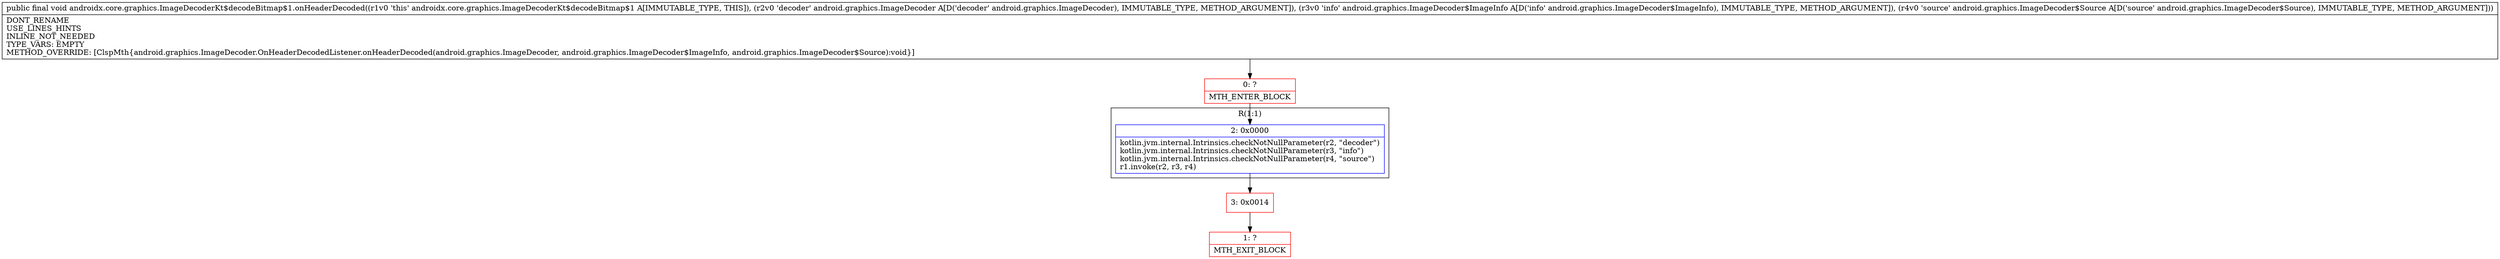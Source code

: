 digraph "CFG forandroidx.core.graphics.ImageDecoderKt$decodeBitmap$1.onHeaderDecoded(Landroid\/graphics\/ImageDecoder;Landroid\/graphics\/ImageDecoder$ImageInfo;Landroid\/graphics\/ImageDecoder$Source;)V" {
subgraph cluster_Region_757337725 {
label = "R(1:1)";
node [shape=record,color=blue];
Node_2 [shape=record,label="{2\:\ 0x0000|kotlin.jvm.internal.Intrinsics.checkNotNullParameter(r2, \"decoder\")\lkotlin.jvm.internal.Intrinsics.checkNotNullParameter(r3, \"info\")\lkotlin.jvm.internal.Intrinsics.checkNotNullParameter(r4, \"source\")\lr1.invoke(r2, r3, r4)\l}"];
}
Node_0 [shape=record,color=red,label="{0\:\ ?|MTH_ENTER_BLOCK\l}"];
Node_3 [shape=record,color=red,label="{3\:\ 0x0014}"];
Node_1 [shape=record,color=red,label="{1\:\ ?|MTH_EXIT_BLOCK\l}"];
MethodNode[shape=record,label="{public final void androidx.core.graphics.ImageDecoderKt$decodeBitmap$1.onHeaderDecoded((r1v0 'this' androidx.core.graphics.ImageDecoderKt$decodeBitmap$1 A[IMMUTABLE_TYPE, THIS]), (r2v0 'decoder' android.graphics.ImageDecoder A[D('decoder' android.graphics.ImageDecoder), IMMUTABLE_TYPE, METHOD_ARGUMENT]), (r3v0 'info' android.graphics.ImageDecoder$ImageInfo A[D('info' android.graphics.ImageDecoder$ImageInfo), IMMUTABLE_TYPE, METHOD_ARGUMENT]), (r4v0 'source' android.graphics.ImageDecoder$Source A[D('source' android.graphics.ImageDecoder$Source), IMMUTABLE_TYPE, METHOD_ARGUMENT]))  | DONT_RENAME\lUSE_LINES_HINTS\lINLINE_NOT_NEEDED\lTYPE_VARS: EMPTY\lMETHOD_OVERRIDE: [ClspMth\{android.graphics.ImageDecoder.OnHeaderDecodedListener.onHeaderDecoded(android.graphics.ImageDecoder, android.graphics.ImageDecoder$ImageInfo, android.graphics.ImageDecoder$Source):void\}]\l}"];
MethodNode -> Node_0;Node_2 -> Node_3;
Node_0 -> Node_2;
Node_3 -> Node_1;
}

